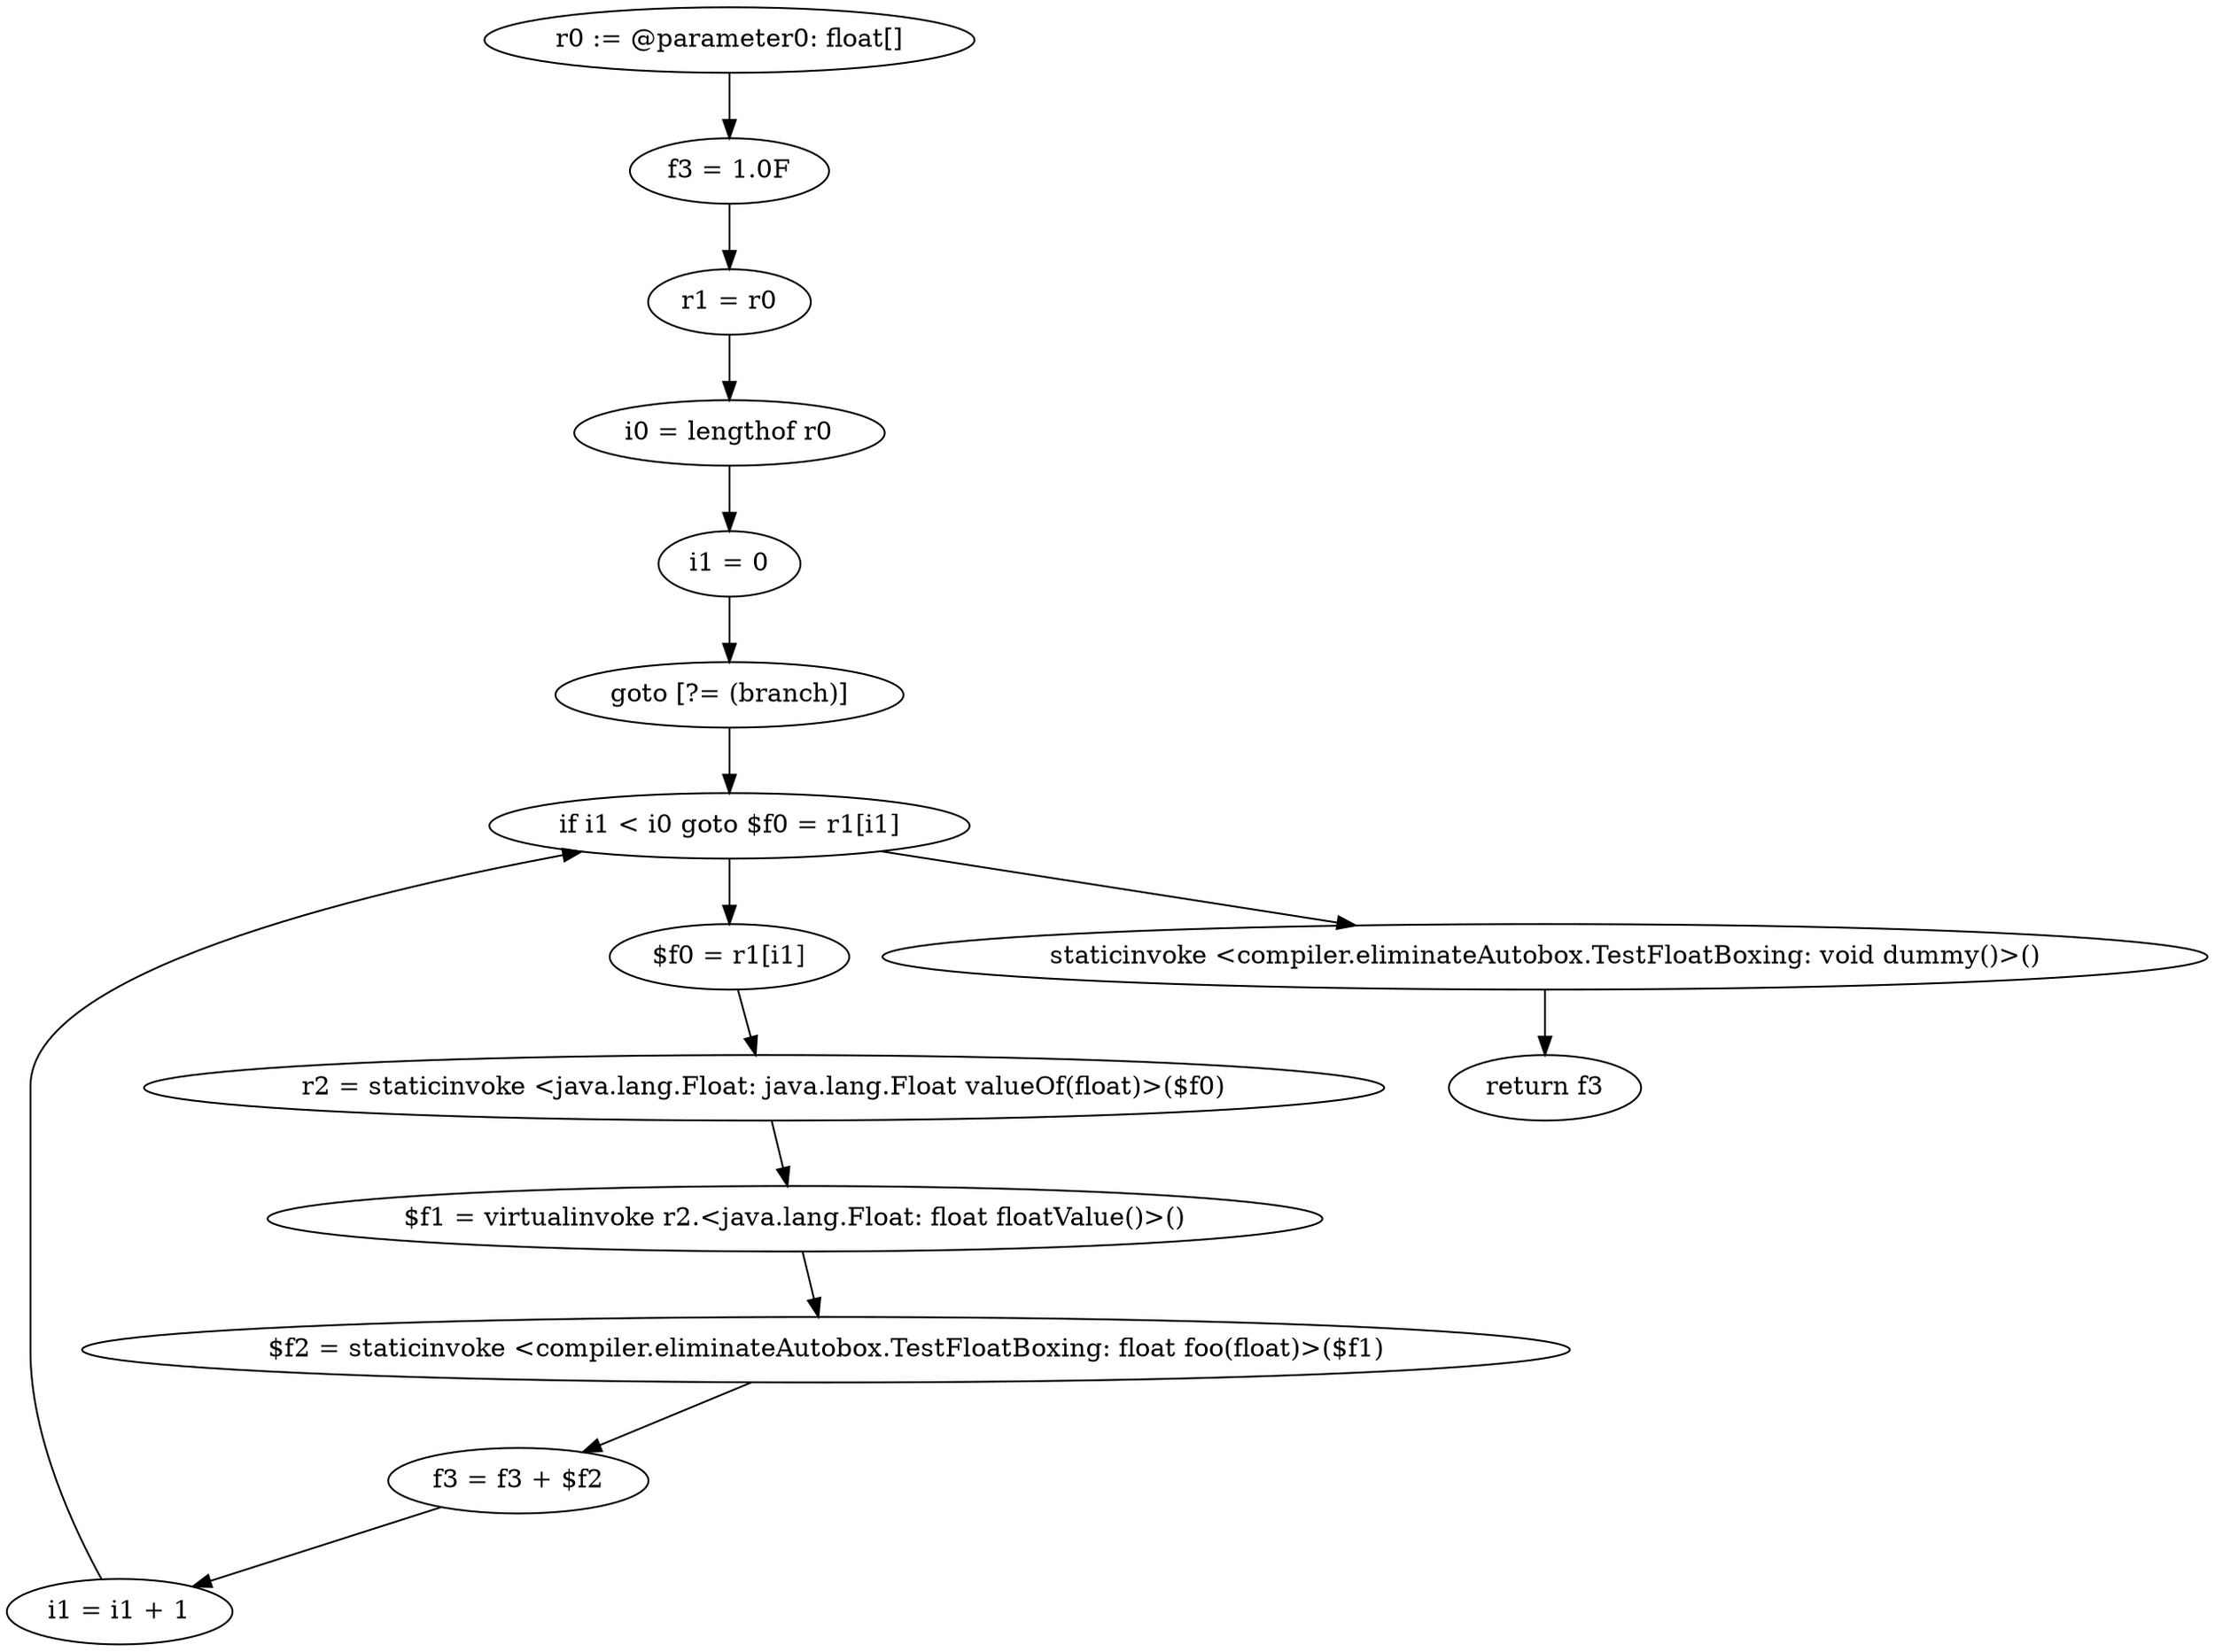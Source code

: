 digraph "unitGraph" {
    "r0 := @parameter0: float[]"
    "f3 = 1.0F"
    "r1 = r0"
    "i0 = lengthof r0"
    "i1 = 0"
    "goto [?= (branch)]"
    "$f0 = r1[i1]"
    "r2 = staticinvoke <java.lang.Float: java.lang.Float valueOf(float)>($f0)"
    "$f1 = virtualinvoke r2.<java.lang.Float: float floatValue()>()"
    "$f2 = staticinvoke <compiler.eliminateAutobox.TestFloatBoxing: float foo(float)>($f1)"
    "f3 = f3 + $f2"
    "i1 = i1 + 1"
    "if i1 < i0 goto $f0 = r1[i1]"
    "staticinvoke <compiler.eliminateAutobox.TestFloatBoxing: void dummy()>()"
    "return f3"
    "r0 := @parameter0: float[]"->"f3 = 1.0F";
    "f3 = 1.0F"->"r1 = r0";
    "r1 = r0"->"i0 = lengthof r0";
    "i0 = lengthof r0"->"i1 = 0";
    "i1 = 0"->"goto [?= (branch)]";
    "goto [?= (branch)]"->"if i1 < i0 goto $f0 = r1[i1]";
    "$f0 = r1[i1]"->"r2 = staticinvoke <java.lang.Float: java.lang.Float valueOf(float)>($f0)";
    "r2 = staticinvoke <java.lang.Float: java.lang.Float valueOf(float)>($f0)"->"$f1 = virtualinvoke r2.<java.lang.Float: float floatValue()>()";
    "$f1 = virtualinvoke r2.<java.lang.Float: float floatValue()>()"->"$f2 = staticinvoke <compiler.eliminateAutobox.TestFloatBoxing: float foo(float)>($f1)";
    "$f2 = staticinvoke <compiler.eliminateAutobox.TestFloatBoxing: float foo(float)>($f1)"->"f3 = f3 + $f2";
    "f3 = f3 + $f2"->"i1 = i1 + 1";
    "i1 = i1 + 1"->"if i1 < i0 goto $f0 = r1[i1]";
    "if i1 < i0 goto $f0 = r1[i1]"->"staticinvoke <compiler.eliminateAutobox.TestFloatBoxing: void dummy()>()";
    "if i1 < i0 goto $f0 = r1[i1]"->"$f0 = r1[i1]";
    "staticinvoke <compiler.eliminateAutobox.TestFloatBoxing: void dummy()>()"->"return f3";
}
